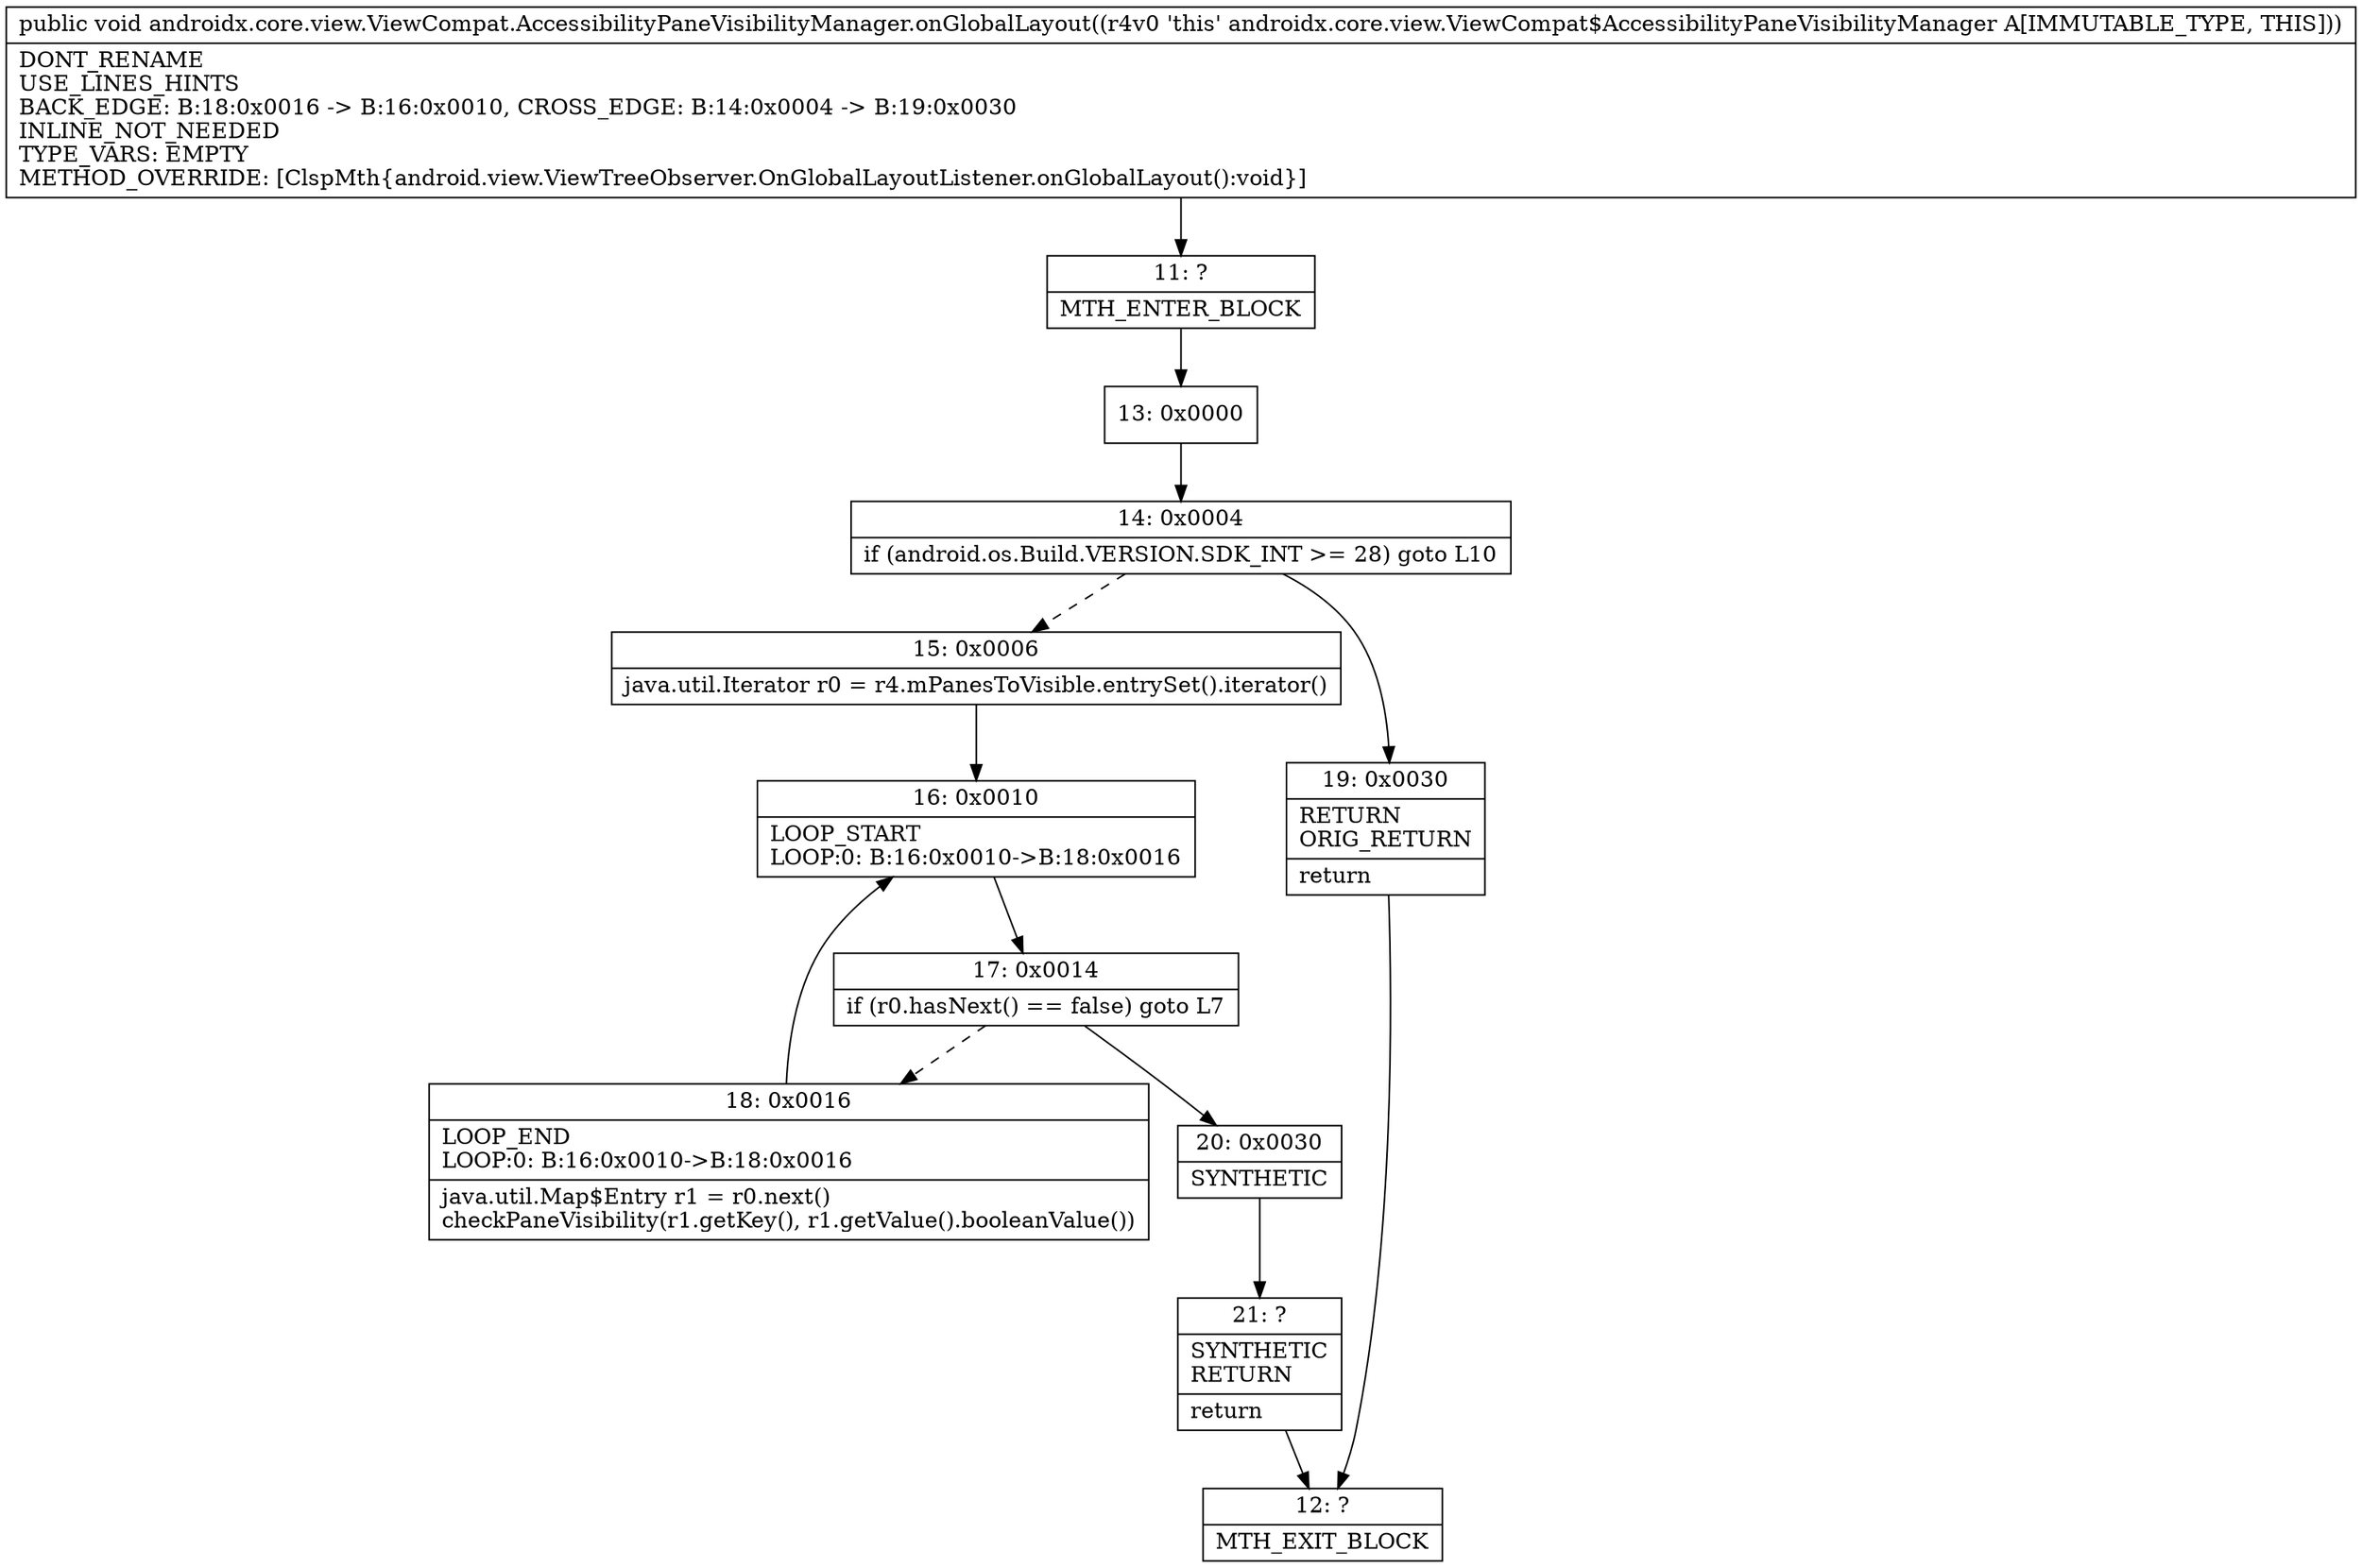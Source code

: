 digraph "CFG forandroidx.core.view.ViewCompat.AccessibilityPaneVisibilityManager.onGlobalLayout()V" {
Node_11 [shape=record,label="{11\:\ ?|MTH_ENTER_BLOCK\l}"];
Node_13 [shape=record,label="{13\:\ 0x0000}"];
Node_14 [shape=record,label="{14\:\ 0x0004|if (android.os.Build.VERSION.SDK_INT \>= 28) goto L10\l}"];
Node_15 [shape=record,label="{15\:\ 0x0006|java.util.Iterator r0 = r4.mPanesToVisible.entrySet().iterator()\l}"];
Node_16 [shape=record,label="{16\:\ 0x0010|LOOP_START\lLOOP:0: B:16:0x0010\-\>B:18:0x0016\l}"];
Node_17 [shape=record,label="{17\:\ 0x0014|if (r0.hasNext() == false) goto L7\l}"];
Node_18 [shape=record,label="{18\:\ 0x0016|LOOP_END\lLOOP:0: B:16:0x0010\-\>B:18:0x0016\l|java.util.Map$Entry r1 = r0.next()\lcheckPaneVisibility(r1.getKey(), r1.getValue().booleanValue())\l}"];
Node_20 [shape=record,label="{20\:\ 0x0030|SYNTHETIC\l}"];
Node_21 [shape=record,label="{21\:\ ?|SYNTHETIC\lRETURN\l|return\l}"];
Node_12 [shape=record,label="{12\:\ ?|MTH_EXIT_BLOCK\l}"];
Node_19 [shape=record,label="{19\:\ 0x0030|RETURN\lORIG_RETURN\l|return\l}"];
MethodNode[shape=record,label="{public void androidx.core.view.ViewCompat.AccessibilityPaneVisibilityManager.onGlobalLayout((r4v0 'this' androidx.core.view.ViewCompat$AccessibilityPaneVisibilityManager A[IMMUTABLE_TYPE, THIS]))  | DONT_RENAME\lUSE_LINES_HINTS\lBACK_EDGE: B:18:0x0016 \-\> B:16:0x0010, CROSS_EDGE: B:14:0x0004 \-\> B:19:0x0030\lINLINE_NOT_NEEDED\lTYPE_VARS: EMPTY\lMETHOD_OVERRIDE: [ClspMth\{android.view.ViewTreeObserver.OnGlobalLayoutListener.onGlobalLayout():void\}]\l}"];
MethodNode -> Node_11;Node_11 -> Node_13;
Node_13 -> Node_14;
Node_14 -> Node_15[style=dashed];
Node_14 -> Node_19;
Node_15 -> Node_16;
Node_16 -> Node_17;
Node_17 -> Node_18[style=dashed];
Node_17 -> Node_20;
Node_18 -> Node_16;
Node_20 -> Node_21;
Node_21 -> Node_12;
Node_19 -> Node_12;
}

